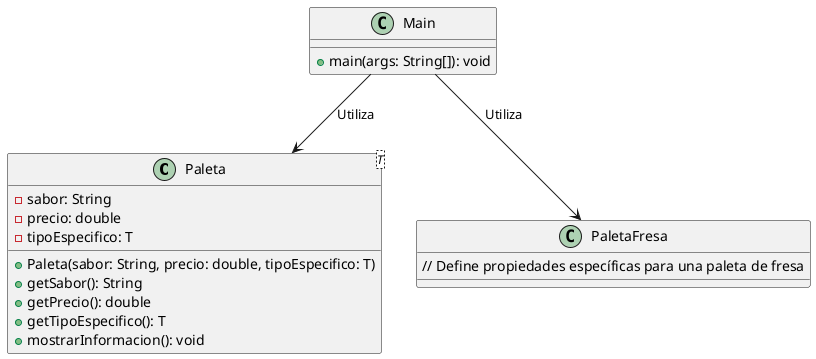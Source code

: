 @startuml Paleta

class Paleta<T> {
    -sabor: String
    -precio: double
    -tipoEspecifico: T
    +Paleta(sabor: String, precio: double, tipoEspecifico: T)
    +getSabor(): String
    +getPrecio(): double
    +getTipoEspecifico(): T
    +mostrarInformacion(): void
}

class PaletaFresa {
    // Define propiedades específicas para una paleta de fresa
}

class Main {
    +main(args: String[]): void
}

Main --> Paleta : Utiliza
Main --> PaletaFresa : Utiliza

@enduml
